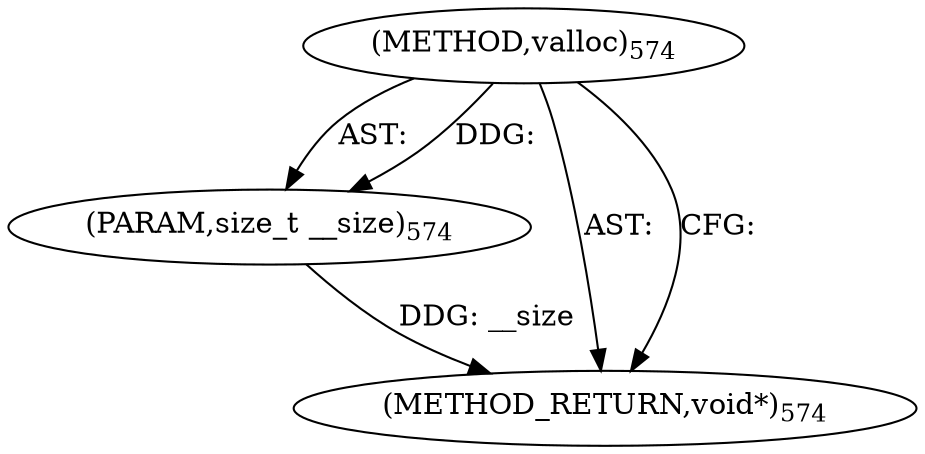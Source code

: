 digraph "valloc" {  
"4830" [label = <(METHOD,valloc)<SUB>574</SUB>> ]
"4831" [label = <(PARAM,size_t __size)<SUB>574</SUB>> ]
"4832" [label = <(METHOD_RETURN,void*)<SUB>574</SUB>> ]
  "4830" -> "4831"  [ label = "AST: "] 
  "4830" -> "4832"  [ label = "AST: "] 
  "4830" -> "4832"  [ label = "CFG: "] 
  "4831" -> "4832"  [ label = "DDG: __size"] 
  "4830" -> "4831"  [ label = "DDG: "] 
}
